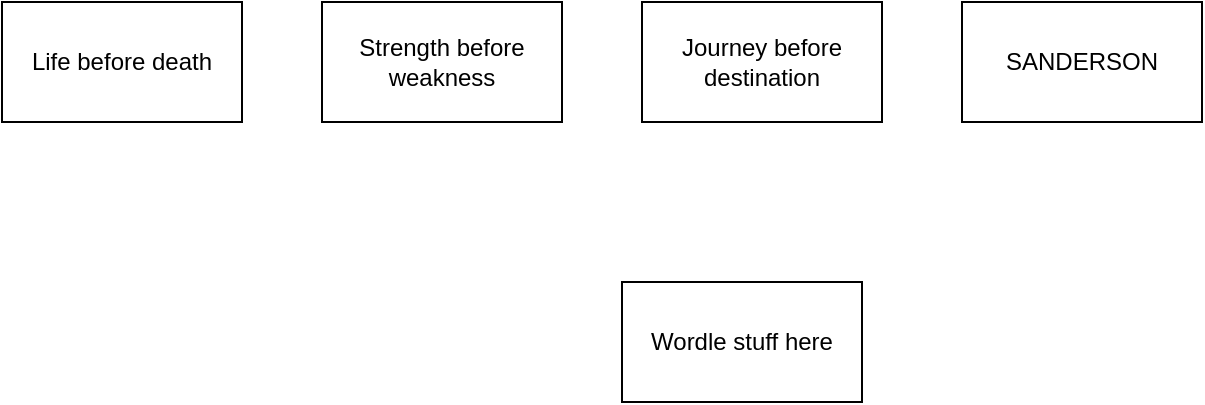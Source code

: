 <mxfile version="21.7.3" type="github">
  <diagram name="Page-1" id="Tx2Y7DHx7KfpgCzlKDU4">
    <mxGraphModel dx="814" dy="436" grid="1" gridSize="10" guides="1" tooltips="1" connect="1" arrows="1" fold="1" page="1" pageScale="1" pageWidth="850" pageHeight="1100" math="0" shadow="0">
      <root>
        <mxCell id="0" />
        <mxCell id="1" parent="0" />
        <mxCell id="QlvXsq2RKnnYLFsi7A30-1" value="Life before death" style="rounded=0;whiteSpace=wrap;html=1;" parent="1" vertex="1">
          <mxGeometry x="60" y="180" width="120" height="60" as="geometry" />
        </mxCell>
        <mxCell id="QlvXsq2RKnnYLFsi7A30-3" value="Strength before weakness" style="rounded=0;whiteSpace=wrap;html=1;" parent="1" vertex="1">
          <mxGeometry x="220" y="180" width="120" height="60" as="geometry" />
        </mxCell>
        <mxCell id="QlvXsq2RKnnYLFsi7A30-4" value="Journey before destination" style="rounded=0;whiteSpace=wrap;html=1;" parent="1" vertex="1">
          <mxGeometry x="380" y="180" width="120" height="60" as="geometry" />
        </mxCell>
        <mxCell id="QlvXsq2RKnnYLFsi7A30-5" value="SANDERSON" style="rounded=0;whiteSpace=wrap;html=1;" parent="1" vertex="1">
          <mxGeometry x="540" y="180" width="120" height="60" as="geometry" />
        </mxCell>
        <mxCell id="tsP2l-7k_P6N6weHWXv8-1" value="Wordle stuff here" style="rounded=0;whiteSpace=wrap;html=1;" vertex="1" parent="1">
          <mxGeometry x="370" y="320" width="120" height="60" as="geometry" />
        </mxCell>
      </root>
    </mxGraphModel>
  </diagram>
</mxfile>
